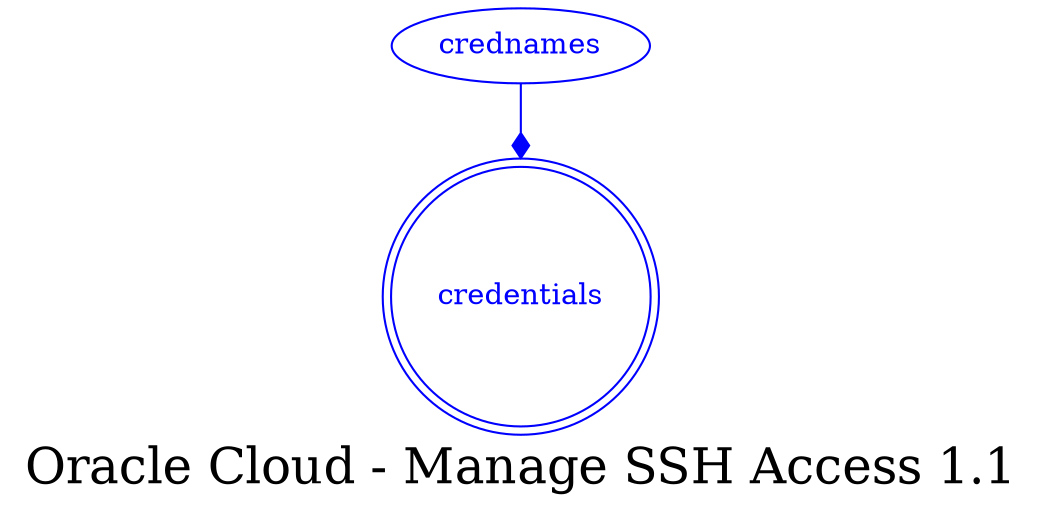 digraph LexiconGraph {
graph[label="Oracle Cloud - Manage SSH Access 1.1", fontsize=24]
splines=true
"credentials" [color=blue, fontcolor=blue, shape=doublecircle]
"crednames" -> "credentials" [color=blue, fontcolor=blue, arrowhead=diamond, arrowtail=none]
"crednames" [color=blue, fontcolor=blue, shape=ellipse]
}
